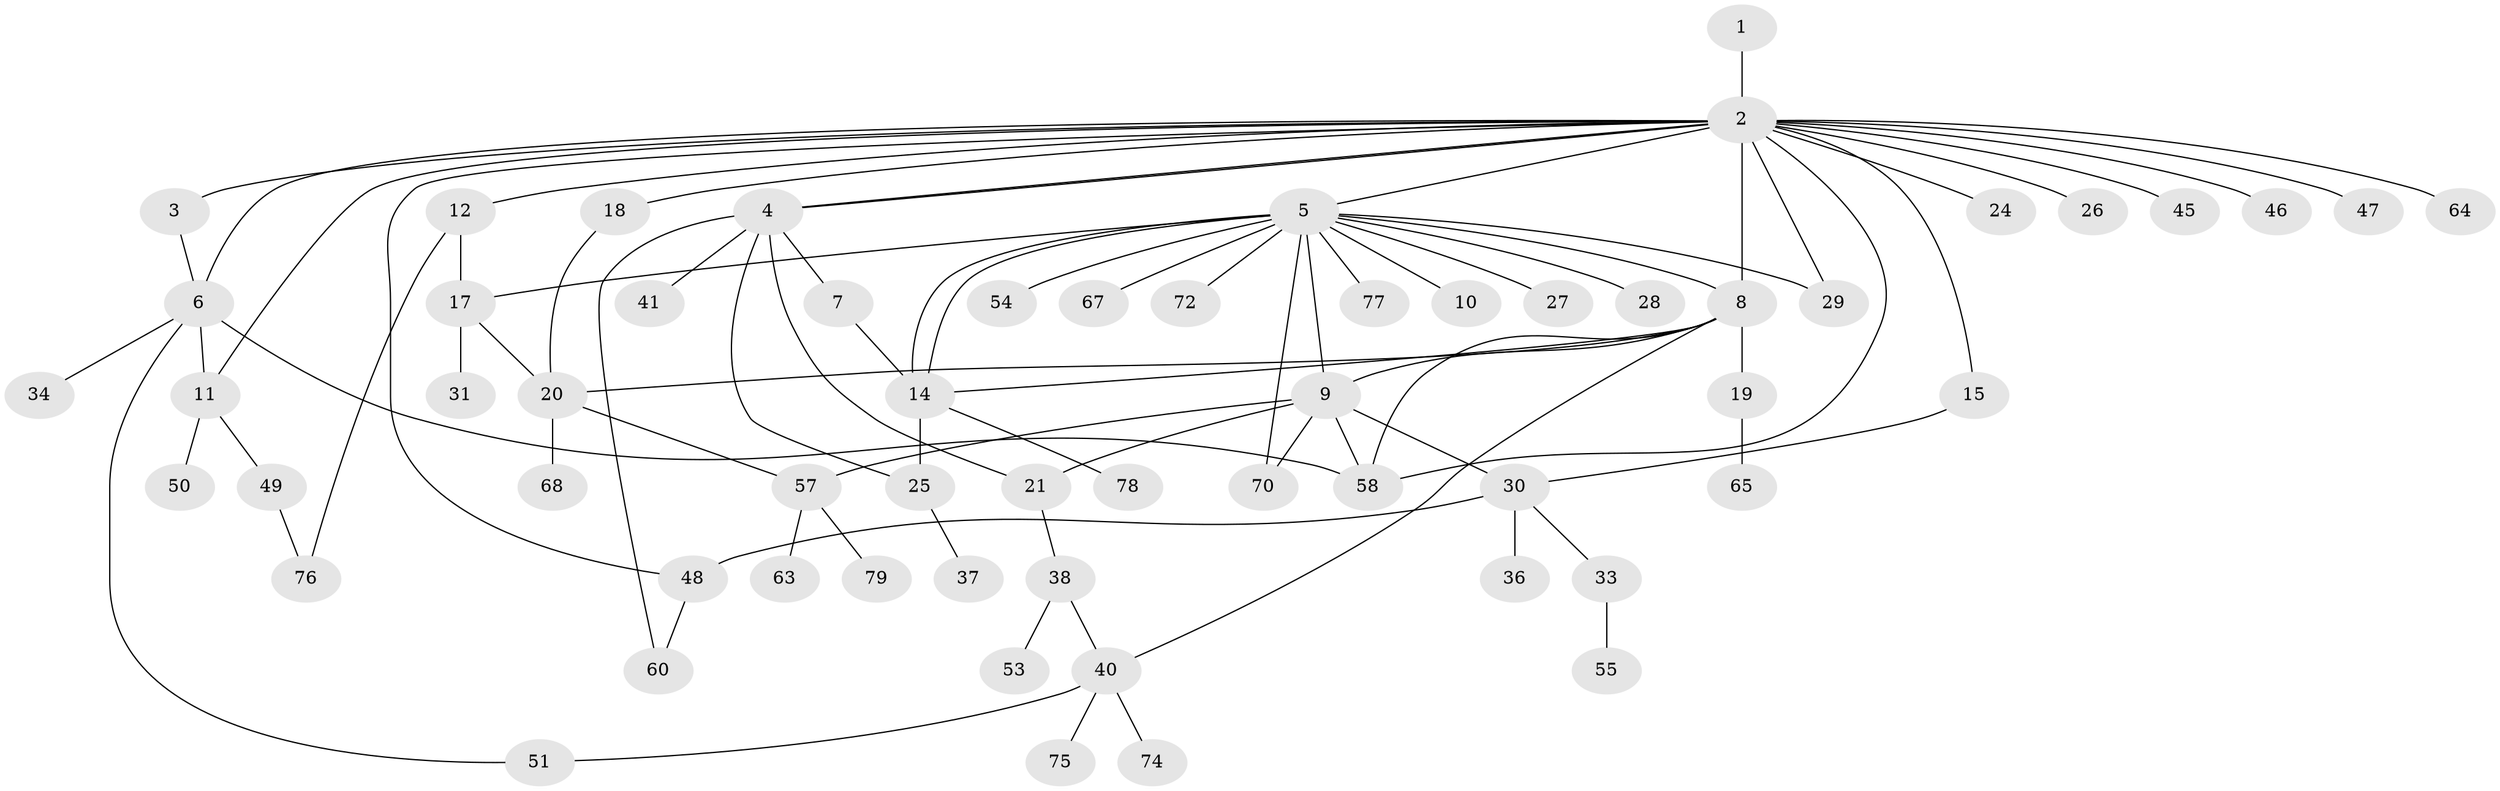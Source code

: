 // Generated by graph-tools (version 1.1) at 2025/23/03/03/25 07:23:49]
// undirected, 60 vertices, 84 edges
graph export_dot {
graph [start="1"]
  node [color=gray90,style=filled];
  1;
  2 [super="+16"];
  3;
  4 [super="+13"];
  5 [super="+39"];
  6 [super="+52"];
  7;
  8 [super="+69"];
  9 [super="+44"];
  10;
  11 [super="+66"];
  12 [super="+71"];
  14 [super="+23"];
  15;
  17 [super="+59"];
  18;
  19 [super="+35"];
  20 [super="+22"];
  21;
  24;
  25;
  26;
  27;
  28;
  29;
  30 [super="+32"];
  31 [super="+43"];
  33;
  34;
  36;
  37 [super="+42"];
  38;
  40 [super="+61"];
  41;
  45;
  46 [super="+56"];
  47 [super="+62"];
  48 [super="+73"];
  49;
  50;
  51;
  53;
  54;
  55;
  57;
  58;
  60;
  63;
  64;
  65;
  67;
  68;
  70;
  72;
  74;
  75;
  76;
  77;
  78;
  79;
  1 -- 2;
  2 -- 3;
  2 -- 4;
  2 -- 4;
  2 -- 5;
  2 -- 6;
  2 -- 8;
  2 -- 11;
  2 -- 12;
  2 -- 15;
  2 -- 18;
  2 -- 24;
  2 -- 26;
  2 -- 29;
  2 -- 45;
  2 -- 46;
  2 -- 47;
  2 -- 58;
  2 -- 64;
  2 -- 48;
  3 -- 6;
  4 -- 7;
  4 -- 21;
  4 -- 41;
  4 -- 60;
  4 -- 25;
  5 -- 8;
  5 -- 9;
  5 -- 10;
  5 -- 14;
  5 -- 14;
  5 -- 17;
  5 -- 27;
  5 -- 28;
  5 -- 29;
  5 -- 54;
  5 -- 67;
  5 -- 70;
  5 -- 72;
  5 -- 77;
  6 -- 34;
  6 -- 51;
  6 -- 58;
  6 -- 11;
  7 -- 14;
  8 -- 9;
  8 -- 19;
  8 -- 58;
  8 -- 40;
  8 -- 20;
  8 -- 14;
  9 -- 21;
  9 -- 30;
  9 -- 58;
  9 -- 70;
  9 -- 57;
  11 -- 49;
  11 -- 50;
  12 -- 76;
  12 -- 17;
  14 -- 25;
  14 -- 78;
  15 -- 30;
  17 -- 20;
  17 -- 31;
  18 -- 20;
  19 -- 65;
  20 -- 68;
  20 -- 57;
  21 -- 38;
  25 -- 37;
  30 -- 33;
  30 -- 48;
  30 -- 36;
  33 -- 55;
  38 -- 40;
  38 -- 53;
  40 -- 51;
  40 -- 74;
  40 -- 75;
  48 -- 60;
  49 -- 76;
  57 -- 63;
  57 -- 79;
}
